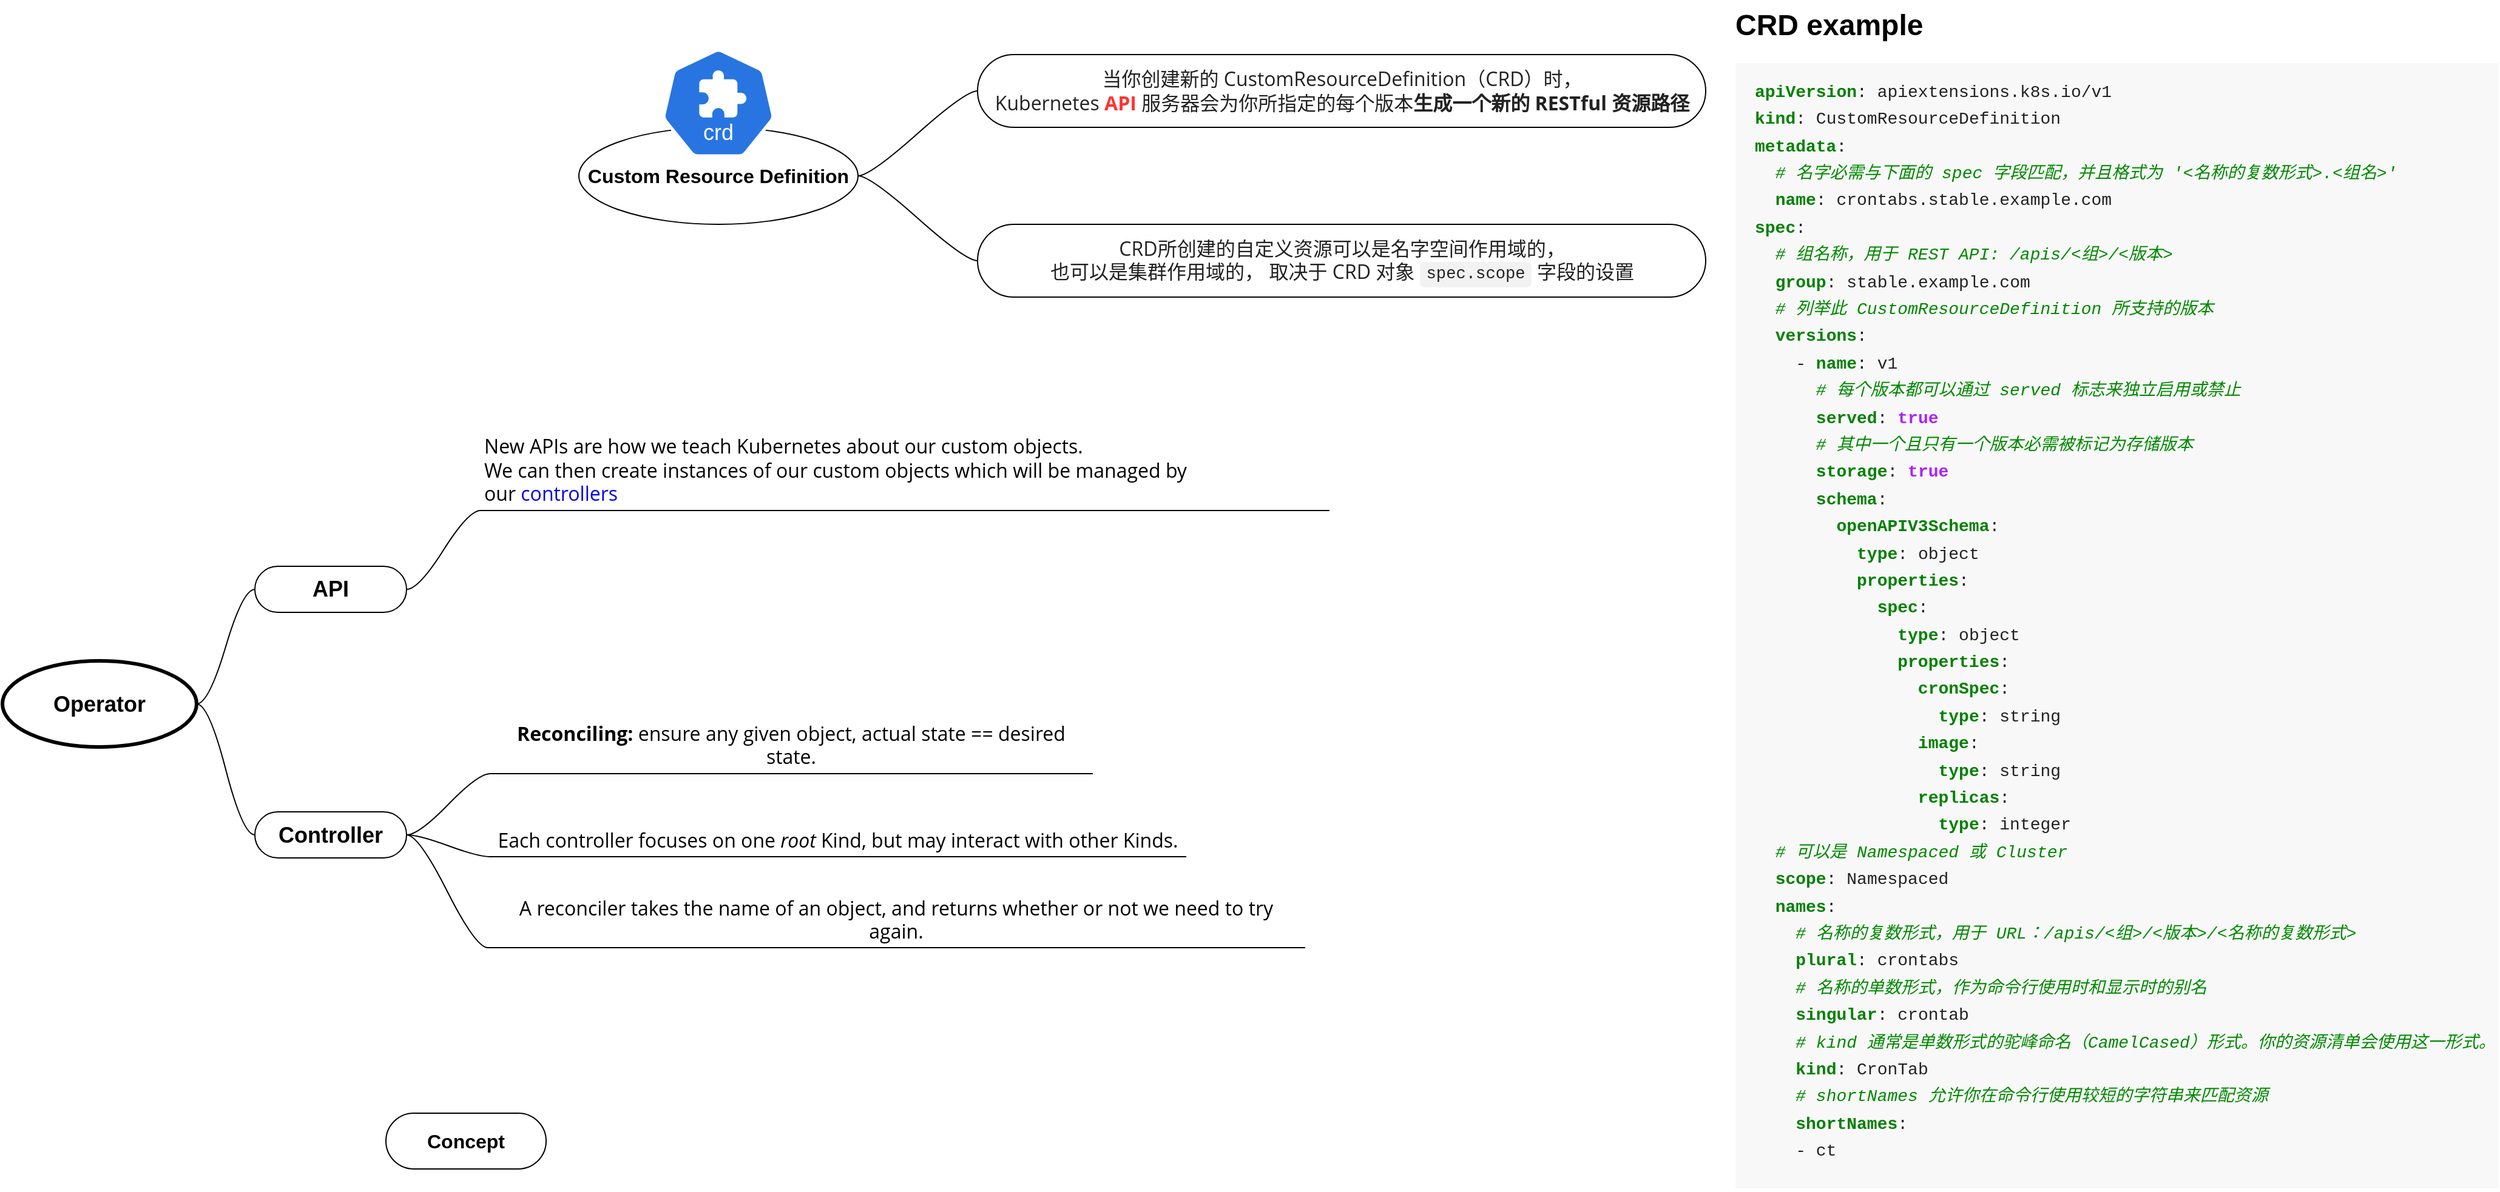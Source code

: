 <mxfile border="50" scale="3" compressed="false" locked="false" version="24.8.6">
  <diagram name="Blank" id="YmL12bMKpDGza6XwsDPr">
    <mxGraphModel dx="2323" dy="3088" grid="0" gridSize="10" guides="1" tooltips="1" connect="1" arrows="1" fold="1" page="0" pageScale="1" pageWidth="827" pageHeight="1169" background="none" math="1" shadow="0">
      <root>
        <mxCell id="X5NqExCQtvZxIxQ7pmgY-0" />
        <mxCell id="1" parent="X5NqExCQtvZxIxQ7pmgY-0" />
        <mxCell id="Q-_gXrq_E2TkwT5E2vg7-4" value="&lt;b&gt;&lt;font style=&quot;font-size: 16px;&quot;&gt;Custom Resource Definition&lt;/font&gt;&lt;/b&gt;" style="ellipse;whiteSpace=wrap;html=1;" vertex="1" parent="1">
          <mxGeometry x="-114" y="-1796" width="230" height="80" as="geometry" />
        </mxCell>
        <mxCell id="Q-_gXrq_E2TkwT5E2vg7-5" value="&lt;span style=&quot;color: rgb(34, 34, 34); font-family: &amp;quot;open sans&amp;quot;, -apple-system, BlinkMacSystemFont, &amp;quot;segoe ui&amp;quot;, Roboto, &amp;quot;helvetica neue&amp;quot;, Arial, sans-serif, &amp;quot;apple color emoji&amp;quot;, &amp;quot;segoe ui emoji&amp;quot;, &amp;quot;segoe ui symbol&amp;quot;; font-size: 16px; text-align: left;&quot;&gt;当你创建新的 CustomResourceDefinition（CRD）时，&lt;/span&gt;&lt;div&gt;&lt;span style=&quot;color: rgb(34, 34, 34); font-family: &amp;quot;open sans&amp;quot;, -apple-system, BlinkMacSystemFont, &amp;quot;segoe ui&amp;quot;, Roboto, &amp;quot;helvetica neue&amp;quot;, Arial, sans-serif, &amp;quot;apple color emoji&amp;quot;, &amp;quot;segoe ui emoji&amp;quot;, &amp;quot;segoe ui symbol&amp;quot;; font-size: 16px; text-align: left;&quot;&gt;Kubernetes &lt;/span&gt;&lt;span style=&quot;font-family: &amp;quot;open sans&amp;quot;, -apple-system, BlinkMacSystemFont, &amp;quot;segoe ui&amp;quot;, Roboto, &amp;quot;helvetica neue&amp;quot;, Arial, sans-serif, &amp;quot;apple color emoji&amp;quot;, &amp;quot;segoe ui emoji&amp;quot;, &amp;quot;segoe ui symbol&amp;quot;; font-size: 16px; text-align: left;&quot;&gt;&lt;font color=&quot;#ff3333&quot;&gt;&lt;b&gt;API&lt;/b&gt;&lt;/font&gt;&lt;/span&gt;&lt;span style=&quot;color: rgb(34, 34, 34); font-family: &amp;quot;open sans&amp;quot;, -apple-system, BlinkMacSystemFont, &amp;quot;segoe ui&amp;quot;, Roboto, &amp;quot;helvetica neue&amp;quot;, Arial, sans-serif, &amp;quot;apple color emoji&amp;quot;, &amp;quot;segoe ui emoji&amp;quot;, &amp;quot;segoe ui symbol&amp;quot;; font-size: 16px; text-align: left;&quot;&gt; 服务器会为你所指定的每个版本&lt;b&gt;生成一个新的 RESTful 资源路径&lt;/b&gt;&lt;/span&gt;&lt;/div&gt;" style="whiteSpace=wrap;html=1;rounded=1;arcSize=50;align=center;verticalAlign=middle;strokeWidth=1;autosize=1;spacing=4;treeFolding=1;treeMoving=1;newEdgeStyle={&quot;edgeStyle&quot;:&quot;entityRelationEdgeStyle&quot;,&quot;startArrow&quot;:&quot;none&quot;,&quot;endArrow&quot;:&quot;none&quot;,&quot;segment&quot;:10,&quot;curved&quot;:1,&quot;sourcePerimeterSpacing&quot;:0,&quot;targetPerimeterSpacing&quot;:0};" vertex="1" parent="1">
          <mxGeometry x="214.5" y="-1856" width="600" height="60" as="geometry" />
        </mxCell>
        <mxCell id="Q-_gXrq_E2TkwT5E2vg7-6" value="" style="edgeStyle=entityRelationEdgeStyle;startArrow=none;endArrow=none;segment=10;curved=1;sourcePerimeterSpacing=0;targetPerimeterSpacing=0;rounded=0;" edge="1" target="Q-_gXrq_E2TkwT5E2vg7-5" parent="1" source="Q-_gXrq_E2TkwT5E2vg7-4">
          <mxGeometry relative="1" as="geometry">
            <mxPoint x="364.5" y="-1760" as="sourcePoint" />
          </mxGeometry>
        </mxCell>
        <mxCell id="Q-_gXrq_E2TkwT5E2vg7-3" value="" style="aspect=fixed;sketch=0;html=1;dashed=0;whitespace=wrap;verticalLabelPosition=bottom;verticalAlign=top;fillColor=#2875E2;strokeColor=#ffffff;points=[[0.005,0.63,0],[0.1,0.2,0],[0.9,0.2,0],[0.5,0,0],[0.995,0.63,0],[0.72,0.99,0],[0.5,1,0],[0.28,0.99,0]];shape=mxgraph.kubernetes.icon2;kubernetesLabel=1;prIcon=crd" vertex="1" parent="1">
          <mxGeometry x="-45.87" y="-1861" width="93.75" height="90" as="geometry" />
        </mxCell>
        <mxCell id="Q-_gXrq_E2TkwT5E2vg7-7" value="&lt;h1 style=&quot;margin-top: 0px;&quot;&gt;CRD example&lt;/h1&gt;&lt;pre style=&quot;box-sizing: border-box; font-family: SFMono-Regular, Menlo, Monaco, Consolas, &amp;quot;liberation mono&amp;quot;, &amp;quot;courier new&amp;quot;, monospace; font-size: 14px; margin-top: 0px; margin-bottom: 0px; overflow: auto; color: rgb(34, 34, 34); overflow-wrap: normal; background-color: rgb(248, 248, 248); padding: 1rem; tab-size: 4;&quot; tabindex=&quot;0&quot;&gt;&lt;code style=&quot;box-sizing: border-box; font-family: SFMono-Regular, Menlo, Monaco, Consolas, &amp;quot;liberation mono&amp;quot;, &amp;quot;courier new&amp;quot;, monospace; color: inherit; overflow-wrap: break-word; word-break: normal; padding: 0px; margin: 0px; border: 0px; background-color: inherit !important;&quot; data-lang=&quot;yaml&quot; class=&quot;language-yaml&quot;&gt;&lt;span style=&quot;box-sizing: border-box; height: 1.6em; display: flex;&quot;&gt;&lt;span style=&quot;box-sizing: border-box;&quot;&gt;&lt;span style=&quot;box-sizing: border-box; color: green; font-weight: 700;&quot;&gt;apiVersion&lt;/span&gt;:&lt;span style=&quot;box-sizing: border-box; color: rgb(187, 187, 187);&quot;&gt; &lt;/span&gt;apiextensions.k8s.io/v1&lt;span style=&quot;box-sizing: border-box; color: rgb(187, 187, 187);&quot;&gt;&lt;br/&gt;&lt;/span&gt;&lt;/span&gt;&lt;/span&gt;&lt;span style=&quot;box-sizing: border-box; height: 1.6em; display: flex;&quot;&gt;&lt;span style=&quot;box-sizing: border-box;&quot;&gt;&lt;span style=&quot;box-sizing: border-box; color: rgb(187, 187, 187);&quot;&gt;&lt;/span&gt;&lt;span style=&quot;box-sizing: border-box; color: green; font-weight: 700;&quot;&gt;kind&lt;/span&gt;:&lt;span style=&quot;box-sizing: border-box; color: rgb(187, 187, 187);&quot;&gt; &lt;/span&gt;CustomResourceDefinition&lt;span style=&quot;box-sizing: border-box; color: rgb(187, 187, 187);&quot;&gt;&lt;br/&gt;&lt;/span&gt;&lt;/span&gt;&lt;/span&gt;&lt;span style=&quot;box-sizing: border-box; height: 1.6em; display: flex;&quot;&gt;&lt;span style=&quot;box-sizing: border-box;&quot;&gt;&lt;span style=&quot;box-sizing: border-box; color: rgb(187, 187, 187);&quot;&gt;&lt;/span&gt;&lt;span style=&quot;box-sizing: border-box; color: green; font-weight: 700;&quot;&gt;metadata&lt;/span&gt;:&lt;span style=&quot;box-sizing: border-box; color: rgb(187, 187, 187);&quot;&gt;&lt;br/&gt;&lt;/span&gt;&lt;/span&gt;&lt;/span&gt;&lt;span style=&quot;box-sizing: border-box; height: 1.6em; display: flex;&quot;&gt;&lt;span style=&quot;box-sizing: border-box;&quot;&gt;&lt;span style=&quot;box-sizing: border-box; color: rgb(187, 187, 187);&quot;&gt;  &lt;/span&gt;&lt;span style=&quot;box-sizing: border-box; color: rgb(0, 136, 0); font-style: italic;&quot;&gt;# 名字必需与下面的 spec 字段匹配，并且格式为 &#39;&amp;lt;名称的复数形式&amp;gt;.&amp;lt;组名&amp;gt;&#39;&lt;/span&gt;&lt;span style=&quot;box-sizing: border-box; color: rgb(187, 187, 187);&quot;&gt;&lt;br/&gt;&lt;/span&gt;&lt;/span&gt;&lt;/span&gt;&lt;span style=&quot;box-sizing: border-box; height: 1.6em; display: flex;&quot;&gt;&lt;span style=&quot;box-sizing: border-box;&quot;&gt;&lt;span style=&quot;box-sizing: border-box; color: rgb(187, 187, 187);&quot;&gt;  &lt;/span&gt;&lt;span style=&quot;box-sizing: border-box; color: green; font-weight: 700;&quot;&gt;name&lt;/span&gt;:&lt;span style=&quot;box-sizing: border-box; color: rgb(187, 187, 187);&quot;&gt; &lt;/span&gt;crontabs.stable.example.com&lt;span style=&quot;box-sizing: border-box; color: rgb(187, 187, 187);&quot;&gt;&lt;br/&gt;&lt;/span&gt;&lt;/span&gt;&lt;/span&gt;&lt;span style=&quot;box-sizing: border-box; height: 1.6em; display: flex;&quot;&gt;&lt;span style=&quot;box-sizing: border-box;&quot;&gt;&lt;span style=&quot;box-sizing: border-box; color: rgb(187, 187, 187);&quot;&gt;&lt;/span&gt;&lt;span style=&quot;box-sizing: border-box; color: green; font-weight: 700;&quot;&gt;spec&lt;/span&gt;:&lt;span style=&quot;box-sizing: border-box; color: rgb(187, 187, 187);&quot;&gt;&lt;br/&gt;&lt;/span&gt;&lt;/span&gt;&lt;/span&gt;&lt;span style=&quot;box-sizing: border-box; height: 1.6em; display: flex;&quot;&gt;&lt;span style=&quot;box-sizing: border-box;&quot;&gt;&lt;span style=&quot;box-sizing: border-box; color: rgb(187, 187, 187);&quot;&gt;  &lt;/span&gt;&lt;span style=&quot;box-sizing: border-box; color: rgb(0, 136, 0); font-style: italic;&quot;&gt;# 组名称，用于 REST API: /apis/&amp;lt;组&amp;gt;/&amp;lt;版本&amp;gt;&lt;/span&gt;&lt;span style=&quot;box-sizing: border-box; color: rgb(187, 187, 187);&quot;&gt;&lt;br/&gt;&lt;/span&gt;&lt;/span&gt;&lt;/span&gt;&lt;span style=&quot;box-sizing: border-box; height: 1.6em; display: flex;&quot;&gt;&lt;span style=&quot;box-sizing: border-box;&quot;&gt;&lt;span style=&quot;box-sizing: border-box; color: rgb(187, 187, 187);&quot;&gt;  &lt;/span&gt;&lt;span style=&quot;box-sizing: border-box; color: green; font-weight: 700;&quot;&gt;group&lt;/span&gt;:&lt;span style=&quot;box-sizing: border-box; color: rgb(187, 187, 187);&quot;&gt; &lt;/span&gt;stable.example.com&lt;span style=&quot;box-sizing: border-box; color: rgb(187, 187, 187);&quot;&gt;&lt;br/&gt;&lt;/span&gt;&lt;/span&gt;&lt;/span&gt;&lt;span style=&quot;box-sizing: border-box; height: 1.6em; display: flex;&quot;&gt;&lt;span style=&quot;box-sizing: border-box;&quot;&gt;&lt;span style=&quot;box-sizing: border-box; color: rgb(187, 187, 187);&quot;&gt;  &lt;/span&gt;&lt;span style=&quot;box-sizing: border-box; color: rgb(0, 136, 0); font-style: italic;&quot;&gt;# 列举此 CustomResourceDefinition 所支持的版本&lt;/span&gt;&lt;span style=&quot;box-sizing: border-box; color: rgb(187, 187, 187);&quot;&gt;&lt;br/&gt;&lt;/span&gt;&lt;/span&gt;&lt;/span&gt;&lt;span style=&quot;box-sizing: border-box; height: 1.6em; display: flex;&quot;&gt;&lt;span style=&quot;box-sizing: border-box;&quot;&gt;&lt;span style=&quot;box-sizing: border-box; color: rgb(187, 187, 187);&quot;&gt;  &lt;/span&gt;&lt;span style=&quot;box-sizing: border-box; color: green; font-weight: 700;&quot;&gt;versions&lt;/span&gt;:&lt;span style=&quot;box-sizing: border-box; color: rgb(187, 187, 187);&quot;&gt;&lt;br/&gt;&lt;/span&gt;&lt;/span&gt;&lt;/span&gt;&lt;span style=&quot;box-sizing: border-box; height: 1.6em; display: flex;&quot;&gt;&lt;span style=&quot;box-sizing: border-box;&quot;&gt;&lt;span style=&quot;box-sizing: border-box; color: rgb(187, 187, 187);&quot;&gt;    &lt;/span&gt;- &lt;span style=&quot;box-sizing: border-box; color: green; font-weight: 700;&quot;&gt;name&lt;/span&gt;:&lt;span style=&quot;box-sizing: border-box; color: rgb(187, 187, 187);&quot;&gt; &lt;/span&gt;v1&lt;span style=&quot;box-sizing: border-box; color: rgb(187, 187, 187);&quot;&gt;&lt;br/&gt;&lt;/span&gt;&lt;/span&gt;&lt;/span&gt;&lt;span style=&quot;box-sizing: border-box; height: 1.6em; display: flex;&quot;&gt;&lt;span style=&quot;box-sizing: border-box;&quot;&gt;&lt;span style=&quot;box-sizing: border-box; color: rgb(187, 187, 187);&quot;&gt;      &lt;/span&gt;&lt;span style=&quot;box-sizing: border-box; color: rgb(0, 136, 0); font-style: italic;&quot;&gt;# 每个版本都可以通过 served 标志来独立启用或禁止&lt;/span&gt;&lt;span style=&quot;box-sizing: border-box; color: rgb(187, 187, 187);&quot;&gt;&lt;br/&gt;&lt;/span&gt;&lt;/span&gt;&lt;/span&gt;&lt;span style=&quot;box-sizing: border-box; height: 1.6em; display: flex;&quot;&gt;&lt;span style=&quot;box-sizing: border-box;&quot;&gt;&lt;span style=&quot;box-sizing: border-box; color: rgb(187, 187, 187);&quot;&gt;      &lt;/span&gt;&lt;span style=&quot;box-sizing: border-box; color: green; font-weight: 700;&quot;&gt;served&lt;/span&gt;:&lt;span style=&quot;box-sizing: border-box; color: rgb(187, 187, 187);&quot;&gt; &lt;/span&gt;&lt;span style=&quot;box-sizing: border-box; color: rgb(170, 34, 255); font-weight: 700;&quot;&gt;true&lt;/span&gt;&lt;span style=&quot;box-sizing: border-box; color: rgb(187, 187, 187);&quot;&gt;&lt;br/&gt;&lt;/span&gt;&lt;/span&gt;&lt;/span&gt;&lt;span style=&quot;box-sizing: border-box; height: 1.6em; display: flex;&quot;&gt;&lt;span style=&quot;box-sizing: border-box;&quot;&gt;&lt;span style=&quot;box-sizing: border-box; color: rgb(187, 187, 187);&quot;&gt;      &lt;/span&gt;&lt;span style=&quot;box-sizing: border-box; color: rgb(0, 136, 0); font-style: italic;&quot;&gt;# 其中一个且只有一个版本必需被标记为存储版本&lt;/span&gt;&lt;span style=&quot;box-sizing: border-box; color: rgb(187, 187, 187);&quot;&gt;&lt;br/&gt;&lt;/span&gt;&lt;/span&gt;&lt;/span&gt;&lt;span style=&quot;box-sizing: border-box; height: 1.6em; display: flex;&quot;&gt;&lt;span style=&quot;box-sizing: border-box;&quot;&gt;&lt;span style=&quot;box-sizing: border-box; color: rgb(187, 187, 187);&quot;&gt;      &lt;/span&gt;&lt;span style=&quot;box-sizing: border-box; color: green; font-weight: 700;&quot;&gt;storage&lt;/span&gt;:&lt;span style=&quot;box-sizing: border-box; color: rgb(187, 187, 187);&quot;&gt; &lt;/span&gt;&lt;span style=&quot;box-sizing: border-box; color: rgb(170, 34, 255); font-weight: 700;&quot;&gt;true&lt;/span&gt;&lt;span style=&quot;box-sizing: border-box; color: rgb(187, 187, 187);&quot;&gt;&lt;br/&gt;&lt;/span&gt;&lt;/span&gt;&lt;/span&gt;&lt;span style=&quot;box-sizing: border-box; height: 1.6em; display: flex;&quot;&gt;&lt;span style=&quot;box-sizing: border-box;&quot;&gt;&lt;span style=&quot;box-sizing: border-box; color: rgb(187, 187, 187);&quot;&gt;      &lt;/span&gt;&lt;span style=&quot;box-sizing: border-box; color: green; font-weight: 700;&quot;&gt;schema&lt;/span&gt;:&lt;span style=&quot;box-sizing: border-box; color: rgb(187, 187, 187);&quot;&gt;&lt;br/&gt;&lt;/span&gt;&lt;/span&gt;&lt;/span&gt;&lt;span style=&quot;box-sizing: border-box; height: 1.6em; display: flex;&quot;&gt;&lt;span style=&quot;box-sizing: border-box;&quot;&gt;&lt;span style=&quot;box-sizing: border-box; color: rgb(187, 187, 187);&quot;&gt;        &lt;/span&gt;&lt;span style=&quot;box-sizing: border-box; color: green; font-weight: 700;&quot;&gt;openAPIV3Schema&lt;/span&gt;:&lt;span style=&quot;box-sizing: border-box; color: rgb(187, 187, 187);&quot;&gt;&lt;br/&gt;&lt;/span&gt;&lt;/span&gt;&lt;/span&gt;&lt;span style=&quot;box-sizing: border-box; height: 1.6em; display: flex;&quot;&gt;&lt;span style=&quot;box-sizing: border-box;&quot;&gt;&lt;span style=&quot;box-sizing: border-box; color: rgb(187, 187, 187);&quot;&gt;          &lt;/span&gt;&lt;span style=&quot;box-sizing: border-box; color: green; font-weight: 700;&quot;&gt;type&lt;/span&gt;:&lt;span style=&quot;box-sizing: border-box; color: rgb(187, 187, 187);&quot;&gt; &lt;/span&gt;object&lt;span style=&quot;box-sizing: border-box; color: rgb(187, 187, 187);&quot;&gt;&lt;br/&gt;&lt;/span&gt;&lt;/span&gt;&lt;/span&gt;&lt;span style=&quot;box-sizing: border-box; height: 1.6em; display: flex;&quot;&gt;&lt;span style=&quot;box-sizing: border-box;&quot;&gt;&lt;span style=&quot;box-sizing: border-box; color: rgb(187, 187, 187);&quot;&gt;          &lt;/span&gt;&lt;span style=&quot;box-sizing: border-box; color: green; font-weight: 700;&quot;&gt;properties&lt;/span&gt;:&lt;span style=&quot;box-sizing: border-box; color: rgb(187, 187, 187);&quot;&gt;&lt;br/&gt;&lt;/span&gt;&lt;/span&gt;&lt;/span&gt;&lt;span style=&quot;box-sizing: border-box; height: 1.6em; display: flex;&quot;&gt;&lt;span style=&quot;box-sizing: border-box;&quot;&gt;&lt;span style=&quot;box-sizing: border-box; color: rgb(187, 187, 187);&quot;&gt;            &lt;/span&gt;&lt;span style=&quot;box-sizing: border-box; color: green; font-weight: 700;&quot;&gt;spec&lt;/span&gt;:&lt;span style=&quot;box-sizing: border-box; color: rgb(187, 187, 187);&quot;&gt;&lt;br/&gt;&lt;/span&gt;&lt;/span&gt;&lt;/span&gt;&lt;span style=&quot;box-sizing: border-box; height: 1.6em; display: flex;&quot;&gt;&lt;span style=&quot;box-sizing: border-box;&quot;&gt;&lt;span style=&quot;box-sizing: border-box; color: rgb(187, 187, 187);&quot;&gt;              &lt;/span&gt;&lt;span style=&quot;box-sizing: border-box; color: green; font-weight: 700;&quot;&gt;type&lt;/span&gt;:&lt;span style=&quot;box-sizing: border-box; color: rgb(187, 187, 187);&quot;&gt; &lt;/span&gt;object&lt;span style=&quot;box-sizing: border-box; color: rgb(187, 187, 187);&quot;&gt;&lt;br/&gt;&lt;/span&gt;&lt;/span&gt;&lt;/span&gt;&lt;span style=&quot;box-sizing: border-box; height: 1.6em; display: flex;&quot;&gt;&lt;span style=&quot;box-sizing: border-box;&quot;&gt;&lt;span style=&quot;box-sizing: border-box; color: rgb(187, 187, 187);&quot;&gt;              &lt;/span&gt;&lt;span style=&quot;box-sizing: border-box; color: green; font-weight: 700;&quot;&gt;properties&lt;/span&gt;:&lt;span style=&quot;box-sizing: border-box; color: rgb(187, 187, 187);&quot;&gt;&lt;br/&gt;&lt;/span&gt;&lt;/span&gt;&lt;/span&gt;&lt;span style=&quot;box-sizing: border-box; height: 1.6em; display: flex;&quot;&gt;&lt;span style=&quot;box-sizing: border-box;&quot;&gt;&lt;span style=&quot;box-sizing: border-box; color: rgb(187, 187, 187);&quot;&gt;                &lt;/span&gt;&lt;span style=&quot;box-sizing: border-box; color: green; font-weight: 700;&quot;&gt;cronSpec&lt;/span&gt;:&lt;span style=&quot;box-sizing: border-box; color: rgb(187, 187, 187);&quot;&gt;&lt;br/&gt;&lt;/span&gt;&lt;/span&gt;&lt;/span&gt;&lt;span style=&quot;box-sizing: border-box; height: 1.6em; display: flex;&quot;&gt;&lt;span style=&quot;box-sizing: border-box;&quot;&gt;&lt;span style=&quot;box-sizing: border-box; color: rgb(187, 187, 187);&quot;&gt;                  &lt;/span&gt;&lt;span style=&quot;box-sizing: border-box; color: green; font-weight: 700;&quot;&gt;type&lt;/span&gt;:&lt;span style=&quot;box-sizing: border-box; color: rgb(187, 187, 187);&quot;&gt; &lt;/span&gt;string&lt;span style=&quot;box-sizing: border-box; color: rgb(187, 187, 187);&quot;&gt;&lt;br/&gt;&lt;/span&gt;&lt;/span&gt;&lt;/span&gt;&lt;span style=&quot;box-sizing: border-box; height: 1.6em; display: flex;&quot;&gt;&lt;span style=&quot;box-sizing: border-box;&quot;&gt;&lt;span style=&quot;box-sizing: border-box; color: rgb(187, 187, 187);&quot;&gt;                &lt;/span&gt;&lt;span style=&quot;box-sizing: border-box; color: green; font-weight: 700;&quot;&gt;image&lt;/span&gt;:&lt;span style=&quot;box-sizing: border-box; color: rgb(187, 187, 187);&quot;&gt;&lt;br/&gt;&lt;/span&gt;&lt;/span&gt;&lt;/span&gt;&lt;span style=&quot;box-sizing: border-box; height: 1.6em; display: flex;&quot;&gt;&lt;span style=&quot;box-sizing: border-box;&quot;&gt;&lt;span style=&quot;box-sizing: border-box; color: rgb(187, 187, 187);&quot;&gt;                  &lt;/span&gt;&lt;span style=&quot;box-sizing: border-box; color: green; font-weight: 700;&quot;&gt;type&lt;/span&gt;:&lt;span style=&quot;box-sizing: border-box; color: rgb(187, 187, 187);&quot;&gt; &lt;/span&gt;string&lt;span style=&quot;box-sizing: border-box; color: rgb(187, 187, 187);&quot;&gt;&lt;br/&gt;&lt;/span&gt;&lt;/span&gt;&lt;/span&gt;&lt;span style=&quot;box-sizing: border-box; height: 1.6em; display: flex;&quot;&gt;&lt;span style=&quot;box-sizing: border-box;&quot;&gt;&lt;span style=&quot;box-sizing: border-box; color: rgb(187, 187, 187);&quot;&gt;                &lt;/span&gt;&lt;span style=&quot;box-sizing: border-box; color: green; font-weight: 700;&quot;&gt;replicas&lt;/span&gt;:&lt;span style=&quot;box-sizing: border-box; color: rgb(187, 187, 187);&quot;&gt;&lt;br/&gt;&lt;/span&gt;&lt;/span&gt;&lt;/span&gt;&lt;span style=&quot;box-sizing: border-box; height: 1.6em; display: flex;&quot;&gt;&lt;span style=&quot;box-sizing: border-box;&quot;&gt;&lt;span style=&quot;box-sizing: border-box; color: rgb(187, 187, 187);&quot;&gt;                  &lt;/span&gt;&lt;span style=&quot;box-sizing: border-box; color: green; font-weight: 700;&quot;&gt;type&lt;/span&gt;:&lt;span style=&quot;box-sizing: border-box; color: rgb(187, 187, 187);&quot;&gt; &lt;/span&gt;integer&lt;span style=&quot;box-sizing: border-box; color: rgb(187, 187, 187);&quot;&gt;&lt;br/&gt;&lt;/span&gt;&lt;/span&gt;&lt;/span&gt;&lt;span style=&quot;box-sizing: border-box; height: 1.6em; display: flex;&quot;&gt;&lt;span style=&quot;box-sizing: border-box;&quot;&gt;&lt;span style=&quot;box-sizing: border-box; color: rgb(187, 187, 187);&quot;&gt;  &lt;/span&gt;&lt;span style=&quot;box-sizing: border-box; color: rgb(0, 136, 0); font-style: italic;&quot;&gt;# 可以是 Namespaced 或 Cluster&lt;/span&gt;&lt;span style=&quot;box-sizing: border-box; color: rgb(187, 187, 187);&quot;&gt;&lt;br/&gt;&lt;/span&gt;&lt;/span&gt;&lt;/span&gt;&lt;span style=&quot;box-sizing: border-box; height: 1.6em; display: flex;&quot;&gt;&lt;span style=&quot;box-sizing: border-box;&quot;&gt;&lt;span style=&quot;box-sizing: border-box; color: rgb(187, 187, 187);&quot;&gt;  &lt;/span&gt;&lt;span style=&quot;box-sizing: border-box; color: green; font-weight: 700;&quot;&gt;scope&lt;/span&gt;:&lt;span style=&quot;box-sizing: border-box; color: rgb(187, 187, 187);&quot;&gt; &lt;/span&gt;Namespaced&lt;span style=&quot;box-sizing: border-box; color: rgb(187, 187, 187);&quot;&gt;&lt;br/&gt;&lt;/span&gt;&lt;/span&gt;&lt;/span&gt;&lt;span style=&quot;box-sizing: border-box; height: 1.6em; display: flex;&quot;&gt;&lt;span style=&quot;box-sizing: border-box;&quot;&gt;&lt;span style=&quot;box-sizing: border-box; color: rgb(187, 187, 187);&quot;&gt;  &lt;/span&gt;&lt;span style=&quot;box-sizing: border-box; color: green; font-weight: 700;&quot;&gt;names&lt;/span&gt;:&lt;span style=&quot;box-sizing: border-box; color: rgb(187, 187, 187);&quot;&gt;&lt;br/&gt;&lt;/span&gt;&lt;/span&gt;&lt;/span&gt;&lt;span style=&quot;box-sizing: border-box; height: 1.6em; display: flex;&quot;&gt;&lt;span style=&quot;box-sizing: border-box;&quot;&gt;&lt;span style=&quot;box-sizing: border-box; color: rgb(187, 187, 187);&quot;&gt;    &lt;/span&gt;&lt;span style=&quot;box-sizing: border-box; color: rgb(0, 136, 0); font-style: italic;&quot;&gt;# 名称的复数形式，用于 URL：/apis/&amp;lt;组&amp;gt;/&amp;lt;版本&amp;gt;/&amp;lt;名称的复数形式&amp;gt;&lt;/span&gt;&lt;span style=&quot;box-sizing: border-box; color: rgb(187, 187, 187);&quot;&gt;&lt;br/&gt;&lt;/span&gt;&lt;/span&gt;&lt;/span&gt;&lt;span style=&quot;box-sizing: border-box; height: 1.6em; display: flex;&quot;&gt;&lt;span style=&quot;box-sizing: border-box;&quot;&gt;&lt;span style=&quot;box-sizing: border-box; color: rgb(187, 187, 187);&quot;&gt;    &lt;/span&gt;&lt;span style=&quot;box-sizing: border-box; color: green; font-weight: 700;&quot;&gt;plural&lt;/span&gt;:&lt;span style=&quot;box-sizing: border-box; color: rgb(187, 187, 187);&quot;&gt; &lt;/span&gt;crontabs&lt;span style=&quot;box-sizing: border-box; color: rgb(187, 187, 187);&quot;&gt;&lt;br/&gt;&lt;/span&gt;&lt;/span&gt;&lt;/span&gt;&lt;span style=&quot;box-sizing: border-box; height: 1.6em; display: flex;&quot;&gt;&lt;span style=&quot;box-sizing: border-box;&quot;&gt;&lt;span style=&quot;box-sizing: border-box; color: rgb(187, 187, 187);&quot;&gt;    &lt;/span&gt;&lt;span style=&quot;box-sizing: border-box; color: rgb(0, 136, 0); font-style: italic;&quot;&gt;# 名称的单数形式，作为命令行使用时和显示时的别名&lt;/span&gt;&lt;span style=&quot;box-sizing: border-box; color: rgb(187, 187, 187);&quot;&gt;&lt;br/&gt;&lt;/span&gt;&lt;/span&gt;&lt;/span&gt;&lt;span style=&quot;box-sizing: border-box; height: 1.6em; display: flex;&quot;&gt;&lt;span style=&quot;box-sizing: border-box;&quot;&gt;&lt;span style=&quot;box-sizing: border-box; color: rgb(187, 187, 187);&quot;&gt;    &lt;/span&gt;&lt;span style=&quot;box-sizing: border-box; color: green; font-weight: 700;&quot;&gt;singular&lt;/span&gt;:&lt;span style=&quot;box-sizing: border-box; color: rgb(187, 187, 187);&quot;&gt; &lt;/span&gt;crontab&lt;span style=&quot;box-sizing: border-box; color: rgb(187, 187, 187);&quot;&gt;&lt;br/&gt;&lt;/span&gt;&lt;/span&gt;&lt;/span&gt;&lt;span style=&quot;box-sizing: border-box; height: 1.6em; display: flex;&quot;&gt;&lt;span style=&quot;box-sizing: border-box;&quot;&gt;&lt;span style=&quot;box-sizing: border-box; color: rgb(187, 187, 187);&quot;&gt;    &lt;/span&gt;&lt;span style=&quot;box-sizing: border-box; color: rgb(0, 136, 0); font-style: italic;&quot;&gt;# kind 通常是单数形式的驼峰命名（CamelCased）形式。你的资源清单会使用这一形式。&lt;/span&gt;&lt;span style=&quot;box-sizing: border-box; color: rgb(187, 187, 187);&quot;&gt;&lt;br/&gt;&lt;/span&gt;&lt;/span&gt;&lt;/span&gt;&lt;span style=&quot;box-sizing: border-box; height: 1.6em; display: flex;&quot;&gt;&lt;span style=&quot;box-sizing: border-box;&quot;&gt;&lt;span style=&quot;box-sizing: border-box; color: rgb(187, 187, 187);&quot;&gt;    &lt;/span&gt;&lt;span style=&quot;box-sizing: border-box; color: green; font-weight: 700;&quot;&gt;kind&lt;/span&gt;:&lt;span style=&quot;box-sizing: border-box; color: rgb(187, 187, 187);&quot;&gt; &lt;/span&gt;CronTab&lt;span style=&quot;box-sizing: border-box; color: rgb(187, 187, 187);&quot;&gt;&lt;br/&gt;&lt;/span&gt;&lt;/span&gt;&lt;/span&gt;&lt;span style=&quot;box-sizing: border-box; height: 1.6em; display: flex;&quot;&gt;&lt;span style=&quot;box-sizing: border-box;&quot;&gt;&lt;span style=&quot;box-sizing: border-box; color: rgb(187, 187, 187);&quot;&gt;    &lt;/span&gt;&lt;span style=&quot;box-sizing: border-box; color: rgb(0, 136, 0); font-style: italic;&quot;&gt;# shortNames 允许你在命令行使用较短的字符串来匹配资源&lt;/span&gt;&lt;span style=&quot;box-sizing: border-box; color: rgb(187, 187, 187);&quot;&gt;&lt;br/&gt;&lt;/span&gt;&lt;/span&gt;&lt;/span&gt;&lt;span style=&quot;box-sizing: border-box; height: 1.6em; display: flex;&quot;&gt;&lt;span style=&quot;box-sizing: border-box;&quot;&gt;&lt;span style=&quot;box-sizing: border-box; color: rgb(187, 187, 187);&quot;&gt;    &lt;/span&gt;&lt;span style=&quot;box-sizing: border-box; color: green; font-weight: 700;&quot;&gt;shortNames&lt;/span&gt;:&lt;span style=&quot;box-sizing: border-box; color: rgb(187, 187, 187);&quot;&gt;&lt;br/&gt;&lt;/span&gt;&lt;/span&gt;&lt;/span&gt;&lt;span style=&quot;box-sizing: border-box; height: 1.6em; display: flex;&quot;&gt;&lt;span style=&quot;box-sizing: border-box;&quot;&gt;&lt;span style=&quot;box-sizing: border-box; color: rgb(187, 187, 187);&quot;&gt;    &lt;/span&gt;- ct&lt;/span&gt;&lt;/span&gt;&lt;/code&gt;&lt;/pre&gt;" style="text;html=1;whiteSpace=wrap;overflow=hidden;rounded=0;" vertex="1" parent="1">
          <mxGeometry x="837" y="-1901" width="631" height="979" as="geometry" />
        </mxCell>
        <mxCell id="Q-_gXrq_E2TkwT5E2vg7-8" value="&lt;span style=&quot;color: rgb(34, 34, 34); font-family: &amp;quot;open sans&amp;quot;, -apple-system, BlinkMacSystemFont, &amp;quot;segoe ui&amp;quot;, Roboto, &amp;quot;helvetica neue&amp;quot;, Arial, sans-serif, &amp;quot;apple color emoji&amp;quot;, &amp;quot;segoe ui emoji&amp;quot;, &amp;quot;segoe ui symbol&amp;quot;; font-size: 16px; text-align: left;&quot;&gt;CRD所创建的自定义资源可以是名字空间作用域的，&lt;/span&gt;&lt;div&gt;&lt;span style=&quot;color: rgb(34, 34, 34); font-family: &amp;quot;open sans&amp;quot;, -apple-system, BlinkMacSystemFont, &amp;quot;segoe ui&amp;quot;, Roboto, &amp;quot;helvetica neue&amp;quot;, Arial, sans-serif, &amp;quot;apple color emoji&amp;quot;, &amp;quot;segoe ui emoji&amp;quot;, &amp;quot;segoe ui symbol&amp;quot;; font-size: 16px; text-align: left;&quot;&gt;也可以是集群作用域的， 取决于 CRD 对象&amp;nbsp;&lt;/span&gt;&lt;code style=&quot;box-sizing: border-box; font-family: SFMono-Regular, Menlo, Monaco, Consolas, &amp;quot;liberation mono&amp;quot;, &amp;quot;courier new&amp;quot;, monospace; font-size: 13.6px; color: rgb(34, 34, 34); overflow-wrap: break-word; padding: 0.2em 0.4em; margin: 0px; word-break: normal; background-color: rgba(0, 0, 0, 0.05); border-radius: 0.25rem; text-align: left;&quot;&gt;spec.scope&lt;/code&gt;&lt;span style=&quot;color: rgb(34, 34, 34); font-family: &amp;quot;open sans&amp;quot;, -apple-system, BlinkMacSystemFont, &amp;quot;segoe ui&amp;quot;, Roboto, &amp;quot;helvetica neue&amp;quot;, Arial, sans-serif, &amp;quot;apple color emoji&amp;quot;, &amp;quot;segoe ui emoji&amp;quot;, &amp;quot;segoe ui symbol&amp;quot;; font-size: 16px; text-align: left;&quot;&gt;&amp;nbsp;字段的设置&lt;/span&gt;&lt;/div&gt;" style="whiteSpace=wrap;html=1;rounded=1;arcSize=50;align=center;verticalAlign=middle;strokeWidth=1;autosize=1;spacing=4;treeFolding=1;treeMoving=1;newEdgeStyle={&quot;edgeStyle&quot;:&quot;entityRelationEdgeStyle&quot;,&quot;startArrow&quot;:&quot;none&quot;,&quot;endArrow&quot;:&quot;none&quot;,&quot;segment&quot;:10,&quot;curved&quot;:1,&quot;sourcePerimeterSpacing&quot;:0,&quot;targetPerimeterSpacing&quot;:0};" vertex="1" parent="1">
          <mxGeometry x="214.5" y="-1716" width="600" height="60" as="geometry" />
        </mxCell>
        <mxCell id="Q-_gXrq_E2TkwT5E2vg7-9" value="" style="edgeStyle=entityRelationEdgeStyle;startArrow=none;endArrow=none;segment=10;curved=1;sourcePerimeterSpacing=0;targetPerimeterSpacing=0;rounded=0;" edge="1" target="Q-_gXrq_E2TkwT5E2vg7-8" parent="1" source="Q-_gXrq_E2TkwT5E2vg7-4">
          <mxGeometry relative="1" as="geometry">
            <mxPoint x="229.5" y="-1656" as="sourcePoint" />
          </mxGeometry>
        </mxCell>
        <mxCell id="Q-_gXrq_E2TkwT5E2vg7-90" value="" style="edgeStyle=entityRelationEdgeStyle;rounded=0;orthogonalLoop=1;jettySize=auto;html=1;startArrow=none;endArrow=none;segment=10;curved=1;sourcePerimeterSpacing=0;targetPerimeterSpacing=0;" edge="1" parent="1" source="Q-_gXrq_E2TkwT5E2vg7-71" target="Q-_gXrq_E2TkwT5E2vg7-89" visible="0">
          <mxGeometry relative="1" as="geometry" />
        </mxCell>
        <mxCell id="Q-_gXrq_E2TkwT5E2vg7-92" value="" style="edgeStyle=entityRelationEdgeStyle;rounded=0;orthogonalLoop=1;jettySize=auto;html=1;startArrow=none;endArrow=none;segment=10;curved=1;sourcePerimeterSpacing=0;targetPerimeterSpacing=0;" edge="1" parent="1" source="Q-_gXrq_E2TkwT5E2vg7-71" target="Q-_gXrq_E2TkwT5E2vg7-91" visible="0">
          <mxGeometry relative="1" as="geometry" />
        </mxCell>
        <mxCell id="Q-_gXrq_E2TkwT5E2vg7-94" value="" style="edgeStyle=entityRelationEdgeStyle;rounded=0;orthogonalLoop=1;jettySize=auto;html=1;startArrow=none;endArrow=none;segment=10;curved=1;sourcePerimeterSpacing=0;targetPerimeterSpacing=0;" edge="1" parent="1" source="Q-_gXrq_E2TkwT5E2vg7-71" target="Q-_gXrq_E2TkwT5E2vg7-93" visible="0">
          <mxGeometry relative="1" as="geometry" />
        </mxCell>
        <mxCell id="Q-_gXrq_E2TkwT5E2vg7-96" value="" style="edgeStyle=entityRelationEdgeStyle;rounded=0;orthogonalLoop=1;jettySize=auto;html=1;startArrow=none;endArrow=none;segment=10;curved=1;sourcePerimeterSpacing=0;targetPerimeterSpacing=0;" edge="1" parent="1" source="Q-_gXrq_E2TkwT5E2vg7-71" target="Q-_gXrq_E2TkwT5E2vg7-95" visible="0">
          <mxGeometry relative="1" as="geometry" />
        </mxCell>
        <mxCell id="Q-_gXrq_E2TkwT5E2vg7-98" value="" style="edgeStyle=entityRelationEdgeStyle;rounded=0;orthogonalLoop=1;jettySize=auto;html=1;startArrow=none;endArrow=none;segment=10;curved=1;sourcePerimeterSpacing=0;targetPerimeterSpacing=0;" edge="1" parent="1" source="Q-_gXrq_E2TkwT5E2vg7-71" target="Q-_gXrq_E2TkwT5E2vg7-97" visible="0">
          <mxGeometry relative="1" as="geometry" />
        </mxCell>
        <mxCell id="Q-_gXrq_E2TkwT5E2vg7-71" value="&lt;b&gt;&lt;font style=&quot;font-size: 16px;&quot;&gt;Concept&lt;/font&gt;&lt;/b&gt;" style="whiteSpace=wrap;html=1;rounded=1;arcSize=50;align=center;verticalAlign=middle;strokeWidth=1;autosize=1;spacing=4;treeFolding=1;treeMoving=1;newEdgeStyle={&quot;edgeStyle&quot;:&quot;entityRelationEdgeStyle&quot;,&quot;startArrow&quot;:&quot;none&quot;,&quot;endArrow&quot;:&quot;none&quot;,&quot;segment&quot;:10,&quot;curved&quot;:1,&quot;sourcePerimeterSpacing&quot;:0,&quot;targetPerimeterSpacing&quot;:0};" vertex="1" collapsed="1" parent="1">
          <mxGeometry x="-273" y="-983" width="132" height="46" as="geometry" />
        </mxCell>
        <mxCell id="Q-_gXrq_E2TkwT5E2vg7-101" value="" style="edgeStyle=entityRelationEdgeStyle;rounded=0;orthogonalLoop=1;jettySize=auto;html=1;startArrow=none;endArrow=none;segment=10;curved=1;sourcePerimeterSpacing=0;targetPerimeterSpacing=0;" edge="1" parent="1" source="Q-_gXrq_E2TkwT5E2vg7-89" target="Q-_gXrq_E2TkwT5E2vg7-100" visible="0">
          <mxGeometry relative="1" as="geometry" />
        </mxCell>
        <mxCell id="Q-_gXrq_E2TkwT5E2vg7-89" value="&lt;b&gt;&lt;font style=&quot;font-size: 16px;&quot;&gt;API Group&lt;/font&gt;&lt;/b&gt;" style="whiteSpace=wrap;html=1;rounded=1;arcSize=50;align=center;verticalAlign=middle;strokeWidth=1;autosize=1;spacing=4;treeFolding=1;treeMoving=1;newEdgeStyle={&quot;edgeStyle&quot;:&quot;entityRelationEdgeStyle&quot;,&quot;startArrow&quot;:&quot;none&quot;,&quot;endArrow&quot;:&quot;none&quot;,&quot;segment&quot;:10,&quot;curved&quot;:1,&quot;sourcePerimeterSpacing&quot;:0,&quot;targetPerimeterSpacing&quot;:0};" vertex="1" visible="0" parent="1">
          <mxGeometry x="-35.5" y="-1212.5" width="118" height="35" as="geometry" />
        </mxCell>
        <mxCell id="Q-_gXrq_E2TkwT5E2vg7-103" value="" style="edgeStyle=entityRelationEdgeStyle;rounded=0;orthogonalLoop=1;jettySize=auto;html=1;startArrow=none;endArrow=none;segment=10;curved=1;sourcePerimeterSpacing=0;targetPerimeterSpacing=0;" edge="1" parent="1" source="Q-_gXrq_E2TkwT5E2vg7-91" target="Q-_gXrq_E2TkwT5E2vg7-102" visible="0">
          <mxGeometry relative="1" as="geometry" />
        </mxCell>
        <mxCell id="Q-_gXrq_E2TkwT5E2vg7-91" value="&lt;b&gt;&lt;font style=&quot;font-size: 16px;&quot;&gt;Version&lt;/font&gt;&lt;/b&gt;" style="whiteSpace=wrap;html=1;rounded=1;arcSize=50;align=center;verticalAlign=middle;strokeWidth=1;autosize=1;spacing=4;treeFolding=1;treeMoving=1;newEdgeStyle={&quot;edgeStyle&quot;:&quot;entityRelationEdgeStyle&quot;,&quot;startArrow&quot;:&quot;none&quot;,&quot;endArrow&quot;:&quot;none&quot;,&quot;segment&quot;:10,&quot;curved&quot;:1,&quot;sourcePerimeterSpacing&quot;:0,&quot;targetPerimeterSpacing&quot;:0};" vertex="1" visible="0" parent="1">
          <mxGeometry x="-35.5" y="-1104.5" width="118" height="35" as="geometry" />
        </mxCell>
        <mxCell id="Q-_gXrq_E2TkwT5E2vg7-105" value="" style="edgeStyle=entityRelationEdgeStyle;rounded=0;orthogonalLoop=1;jettySize=auto;html=1;startArrow=none;endArrow=none;segment=10;curved=1;sourcePerimeterSpacing=0;targetPerimeterSpacing=0;" edge="1" parent="1" source="Q-_gXrq_E2TkwT5E2vg7-93" target="Q-_gXrq_E2TkwT5E2vg7-104" visible="0">
          <mxGeometry relative="1" as="geometry" />
        </mxCell>
        <mxCell id="Q-_gXrq_E2TkwT5E2vg7-107" value="" style="edgeStyle=entityRelationEdgeStyle;rounded=0;orthogonalLoop=1;jettySize=auto;html=1;startArrow=none;endArrow=none;segment=10;curved=1;sourcePerimeterSpacing=0;targetPerimeterSpacing=0;" edge="1" parent="1" source="Q-_gXrq_E2TkwT5E2vg7-93" target="Q-_gXrq_E2TkwT5E2vg7-106" visible="0">
          <mxGeometry relative="1" as="geometry" />
        </mxCell>
        <mxCell id="Q-_gXrq_E2TkwT5E2vg7-93" value="&lt;b&gt;&lt;font style=&quot;font-size: 16px;&quot;&gt;Kind&lt;/font&gt;&lt;/b&gt;" style="whiteSpace=wrap;html=1;rounded=1;arcSize=50;align=center;verticalAlign=middle;strokeWidth=1;autosize=1;spacing=4;treeFolding=1;treeMoving=1;newEdgeStyle={&quot;edgeStyle&quot;:&quot;entityRelationEdgeStyle&quot;,&quot;startArrow&quot;:&quot;none&quot;,&quot;endArrow&quot;:&quot;none&quot;,&quot;segment&quot;:10,&quot;curved&quot;:1,&quot;sourcePerimeterSpacing&quot;:0,&quot;targetPerimeterSpacing&quot;:0};" vertex="1" visible="0" parent="1">
          <mxGeometry x="-35.5" y="-977.5" width="118" height="35" as="geometry" />
        </mxCell>
        <mxCell id="Q-_gXrq_E2TkwT5E2vg7-112" value="" style="edgeStyle=entityRelationEdgeStyle;rounded=0;orthogonalLoop=1;jettySize=auto;html=1;startArrow=none;endArrow=none;segment=10;curved=1;sourcePerimeterSpacing=0;targetPerimeterSpacing=0;" edge="1" parent="1" source="Q-_gXrq_E2TkwT5E2vg7-95" target="Q-_gXrq_E2TkwT5E2vg7-111" visible="0">
          <mxGeometry relative="1" as="geometry" />
        </mxCell>
        <mxCell id="Q-_gXrq_E2TkwT5E2vg7-114" value="" style="edgeStyle=entityRelationEdgeStyle;rounded=0;orthogonalLoop=1;jettySize=auto;html=1;startArrow=none;endArrow=none;segment=10;curved=1;sourcePerimeterSpacing=0;targetPerimeterSpacing=0;" edge="1" parent="1" source="Q-_gXrq_E2TkwT5E2vg7-95" target="Q-_gXrq_E2TkwT5E2vg7-113" visible="0">
          <mxGeometry relative="1" as="geometry" />
        </mxCell>
        <mxCell id="Q-_gXrq_E2TkwT5E2vg7-116" value="" style="edgeStyle=entityRelationEdgeStyle;rounded=0;orthogonalLoop=1;jettySize=auto;html=1;startArrow=none;endArrow=none;segment=10;curved=1;sourcePerimeterSpacing=0;targetPerimeterSpacing=0;" edge="1" parent="1" source="Q-_gXrq_E2TkwT5E2vg7-95" target="Q-_gXrq_E2TkwT5E2vg7-115" visible="0">
          <mxGeometry relative="1" as="geometry" />
        </mxCell>
        <mxCell id="Q-_gXrq_E2TkwT5E2vg7-95" value="&lt;b&gt;&lt;font style=&quot;font-size: 16px;&quot;&gt;Resource&lt;/font&gt;&lt;/b&gt;" style="whiteSpace=wrap;html=1;rounded=1;arcSize=50;align=center;verticalAlign=middle;strokeWidth=1;autosize=1;spacing=4;treeFolding=1;treeMoving=1;newEdgeStyle={&quot;edgeStyle&quot;:&quot;entityRelationEdgeStyle&quot;,&quot;startArrow&quot;:&quot;none&quot;,&quot;endArrow&quot;:&quot;none&quot;,&quot;segment&quot;:10,&quot;curved&quot;:1,&quot;sourcePerimeterSpacing&quot;:0,&quot;targetPerimeterSpacing&quot;:0};" vertex="1" visible="0" parent="1">
          <mxGeometry x="-35.5" y="-754" width="118" height="35" as="geometry" />
        </mxCell>
        <mxCell id="Q-_gXrq_E2TkwT5E2vg7-110" value="" style="edgeStyle=entityRelationEdgeStyle;rounded=0;orthogonalLoop=1;jettySize=auto;html=1;startArrow=none;endArrow=none;segment=10;curved=1;sourcePerimeterSpacing=0;targetPerimeterSpacing=0;" edge="1" parent="1" source="Q-_gXrq_E2TkwT5E2vg7-97" target="Q-_gXrq_E2TkwT5E2vg7-109" visible="0">
          <mxGeometry relative="1" as="geometry" />
        </mxCell>
        <mxCell id="Q-_gXrq_E2TkwT5E2vg7-97" value="&lt;b&gt;&lt;font style=&quot;font-size: 16px;&quot;&gt;Scheme&lt;/font&gt;&lt;/b&gt;" style="whiteSpace=wrap;html=1;rounded=1;arcSize=50;align=center;verticalAlign=middle;strokeWidth=1;autosize=1;spacing=4;treeFolding=1;treeMoving=1;newEdgeStyle={&quot;edgeStyle&quot;:&quot;entityRelationEdgeStyle&quot;,&quot;startArrow&quot;:&quot;none&quot;,&quot;endArrow&quot;:&quot;none&quot;,&quot;segment&quot;:10,&quot;curved&quot;:1,&quot;sourcePerimeterSpacing&quot;:0,&quot;targetPerimeterSpacing&quot;:0};" vertex="1" visible="0" parent="1">
          <mxGeometry x="-35.5" y="-510" width="118" height="35" as="geometry" />
        </mxCell>
        <mxCell id="Q-_gXrq_E2TkwT5E2vg7-100" value="&lt;span style=&quot;font-family: &amp;quot;Open Sans&amp;quot;, sans-serif; font-size: 16px; text-align: start;&quot;&gt;A collection of related functionalities.&amp;nbsp;&lt;/span&gt;&lt;div&gt;&lt;span style=&quot;font-family: &amp;quot;Open Sans&amp;quot;, sans-serif; font-size: 16px; text-align: start;&quot;&gt;Each group has one or more&amp;nbsp;&lt;/span&gt;&lt;em style=&quot;font-family: &amp;quot;Open Sans&amp;quot;, sans-serif; font-size: 16px; text-align: start;&quot;&gt;versions.&lt;/em&gt;&lt;/div&gt;" style="whiteSpace=wrap;html=1;rounded=1;arcSize=50;align=center;verticalAlign=bottom;strokeWidth=1;autosize=1;spacing=4;treeFolding=1;treeMoving=1;newEdgeStyle={&quot;edgeStyle&quot;:&quot;entityRelationEdgeStyle&quot;,&quot;startArrow&quot;:&quot;none&quot;,&quot;endArrow&quot;:&quot;none&quot;,&quot;segment&quot;:10,&quot;curved&quot;:1,&quot;sourcePerimeterSpacing&quot;:0,&quot;targetPerimeterSpacing&quot;:0};shape=partialRectangle;top=0;left=0;bottom=1;right=0;points=[[0,1],[1,1]];fillColor=none;routingCenterY=0.5;snapToPoint=1;recursiveResize=0;" vertex="1" visible="0" parent="1">
          <mxGeometry x="151" y="-1300" width="289" height="54" as="geometry" />
        </mxCell>
        <mxCell id="Q-_gXrq_E2TkwT5E2vg7-102" value="&lt;span style=&quot;font-family: &amp;quot;Open Sans&amp;quot;, sans-serif; font-size: 16px; text-align: start;&quot;&gt;allow us to change how an API works over time.&lt;/span&gt;" style="whiteSpace=wrap;html=1;rounded=1;arcSize=50;align=center;verticalAlign=bottom;strokeWidth=1;autosize=1;spacing=4;treeFolding=1;treeMoving=1;newEdgeStyle={&quot;edgeStyle&quot;:&quot;entityRelationEdgeStyle&quot;,&quot;startArrow&quot;:&quot;none&quot;,&quot;endArrow&quot;:&quot;none&quot;,&quot;segment&quot;:10,&quot;curved&quot;:1,&quot;sourcePerimeterSpacing&quot;:0,&quot;targetPerimeterSpacing&quot;:0};shape=partialRectangle;top=0;left=0;bottom=1;right=0;points=[[0,1],[1,1]];fillColor=none;routingCenterY=0.5;snapToPoint=1;recursiveResize=0;" vertex="1" visible="0" parent="1">
          <mxGeometry x="151" y="-1166" width="393" height="35" as="geometry" />
        </mxCell>
        <mxCell id="Q-_gXrq_E2TkwT5E2vg7-104" value="&lt;b style=&quot;text-align: left;&quot;&gt;&lt;span style=&quot;font-family: &amp;quot;Open Sans&amp;quot;, sans-serif; font-size: 16px;&quot;&gt;Each API group-version contains one or more API types, which we call&amp;nbsp;&lt;/span&gt;&lt;em style=&quot;font-family: &amp;quot;Open Sans&amp;quot;, sans-serif; font-size: 16px;&quot;&gt;Kinds&lt;/em&gt;&lt;span style=&quot;font-family: &amp;quot;Open Sans&amp;quot;, sans-serif; font-size: 16px;&quot;&gt;.&lt;/span&gt;&lt;/b&gt;" style="whiteSpace=wrap;html=1;rounded=1;arcSize=50;align=center;verticalAlign=bottom;strokeWidth=1;autosize=1;spacing=4;treeFolding=1;treeMoving=1;newEdgeStyle={&quot;edgeStyle&quot;:&quot;entityRelationEdgeStyle&quot;,&quot;startArrow&quot;:&quot;none&quot;,&quot;endArrow&quot;:&quot;none&quot;,&quot;segment&quot;:10,&quot;curved&quot;:1,&quot;sourcePerimeterSpacing&quot;:0,&quot;targetPerimeterSpacing&quot;:0};shape=partialRectangle;top=0;left=0;bottom=1;right=0;points=[[0,1],[1,1]];fillColor=none;routingCenterY=0.5;snapToPoint=1;recursiveResize=0;" vertex="1" visible="0" parent="1">
          <mxGeometry x="151" y="-1052" width="639" height="35" as="geometry" />
        </mxCell>
        <mxCell id="Q-_gXrq_E2TkwT5E2vg7-106" value="&lt;span style=&quot;font-family: &amp;quot;Open Sans&amp;quot;, sans-serif; font-size: 16px;&quot;&gt;While a Kind may change forms between versions,&amp;nbsp;&lt;/span&gt;&lt;div style=&quot;&quot;&gt;&lt;span style=&quot;font-family: &amp;quot;Open Sans&amp;quot;, sans-serif; font-size: 16px;&quot;&gt;each form must be able to store all the data of the other forms,&amp;nbsp;&lt;/span&gt;&lt;/div&gt;&lt;div style=&quot;&quot;&gt;&lt;span style=&quot;font-family: &amp;quot;Open Sans&amp;quot;, sans-serif; font-size: 16px;&quot;&gt;somehow (we can store the data in fields, or in annotations).&amp;nbsp;&lt;/span&gt;&lt;div&gt;&lt;span style=&quot;font-family: &amp;quot;Open Sans&amp;quot;, sans-serif; font-size: 16px;&quot;&gt;This means that using an older API version won’t cause newer data to be lost or corrupted.&lt;/span&gt;&lt;/div&gt;&lt;/div&gt;" style="whiteSpace=wrap;html=1;rounded=1;arcSize=50;align=left;verticalAlign=bottom;strokeWidth=1;autosize=1;spacing=4;treeFolding=1;treeMoving=1;newEdgeStyle={&quot;edgeStyle&quot;:&quot;entityRelationEdgeStyle&quot;,&quot;startArrow&quot;:&quot;none&quot;,&quot;endArrow&quot;:&quot;none&quot;,&quot;segment&quot;:10,&quot;curved&quot;:1,&quot;sourcePerimeterSpacing&quot;:0,&quot;targetPerimeterSpacing&quot;:0};shape=partialRectangle;top=0;left=0;bottom=1;right=0;points=[[0,1],[1,1]];fillColor=none;routingCenterY=0.5;snapToPoint=1;recursiveResize=0;" vertex="1" visible="0" parent="1">
          <mxGeometry x="151" y="-988" width="655" height="93" as="geometry" />
        </mxCell>
        <mxCell id="Q-_gXrq_E2TkwT5E2vg7-109" value="&lt;span style=&quot;font-family: &amp;quot;Open Sans&amp;quot;, sans-serif; font-size: 16px; text-align: start;&quot;&gt;Go type &amp;lt;&amp;lt;&amp;lt;==&amp;gt;&amp;gt;&amp;gt; a given GVK&lt;/span&gt;" style="whiteSpace=wrap;html=1;rounded=1;arcSize=50;align=center;verticalAlign=bottom;strokeWidth=1;autosize=1;spacing=4;treeFolding=1;treeMoving=1;newEdgeStyle={&quot;edgeStyle&quot;:&quot;entityRelationEdgeStyle&quot;,&quot;startArrow&quot;:&quot;none&quot;,&quot;endArrow&quot;:&quot;none&quot;,&quot;segment&quot;:10,&quot;curved&quot;:1,&quot;sourcePerimeterSpacing&quot;:0,&quot;targetPerimeterSpacing&quot;:0};shape=partialRectangle;top=0;left=0;bottom=1;right=0;points=[[0,1],[1,1]];fillColor=none;routingCenterY=0.5;snapToPoint=1;recursiveResize=0;" vertex="1" visible="0" parent="1">
          <mxGeometry x="151" y="-579.5" width="269" height="35" as="geometry" />
        </mxCell>
        <mxCell id="Q-_gXrq_E2TkwT5E2vg7-111" value="&lt;span style=&quot;font-family: &amp;quot;Open Sans&amp;quot;, sans-serif; font-size: 16px; text-align: left;&quot;&gt;A resource is simply a use of a Kind in the API.&lt;/span&gt;" style="whiteSpace=wrap;html=1;rounded=1;arcSize=50;align=center;verticalAlign=bottom;strokeWidth=1;autosize=1;spacing=4;treeFolding=1;treeMoving=1;newEdgeStyle={&quot;edgeStyle&quot;:&quot;entityRelationEdgeStyle&quot;,&quot;startArrow&quot;:&quot;none&quot;,&quot;endArrow&quot;:&quot;none&quot;,&quot;segment&quot;:10,&quot;curved&quot;:1,&quot;sourcePerimeterSpacing&quot;:0,&quot;targetPerimeterSpacing&quot;:0};shape=partialRectangle;top=0;left=0;bottom=1;right=0;points=[[0,1],[1,1]];fillColor=none;routingCenterY=0.5;snapToPoint=1;recursiveResize=0;" vertex="1" visible="0" parent="1">
          <mxGeometry x="151" y="-871.5" width="370" height="35" as="geometry" />
        </mxCell>
        <mxCell id="Q-_gXrq_E2TkwT5E2vg7-113" value="&lt;span style=&quot;font-family: &amp;quot;Open Sans&amp;quot;, sans-serif; font-size: 16px;&quot;&gt;Sometimes, the same Kind may be returned by multiple resources.&lt;/span&gt;&lt;div style=&quot;&quot;&gt;&lt;span style=&quot;font-family: &amp;quot;Open Sans&amp;quot;, sans-serif; font-size: 16px;&quot;&gt;For instance, the&amp;nbsp;&lt;/span&gt;&lt;code class=&quot;hljs&quot; style=&quot;display: inline; overflow-x: initial; background: rgb(246, 247, 246); color: var(--inline-code-color); padding: 0.1em 0.3em; border-radius: 3px; font-family: var(--mono-font) !important; direction: ltr !important;&quot;&gt;&lt;b&gt;&lt;font style=&quot;font-size: 16px;&quot;&gt;Scale&lt;/font&gt;&lt;/b&gt;&lt;/code&gt;&lt;span style=&quot;font-family: &amp;quot;Open Sans&amp;quot;, sans-serif; font-size: 16px;&quot;&gt;&amp;nbsp;Kind is returned by all scale subresources, like&amp;nbsp;&lt;/span&gt;&lt;code class=&quot;hljs&quot; style=&quot;display: inline; overflow-x: initial; background: rgb(246, 247, 246); color: var(--inline-code-color); padding: 0.1em 0.3em; border-radius: 3px; font-family: var(--mono-font) !important; direction: ltr !important;&quot;&gt;&lt;font style=&quot;font-size: 16px;&quot;&gt;&lt;b&gt;deployments/scale&lt;/b&gt;&lt;/font&gt;&lt;/code&gt;&lt;span style=&quot;font-family: &amp;quot;Open Sans&amp;quot;, sans-serif; font-size: 16px;&quot;&gt;&amp;nbsp;or&amp;nbsp;&lt;/span&gt;&lt;code class=&quot;hljs&quot; style=&quot;display: inline; overflow-x: initial; background: rgb(246, 247, 246); color: var(--inline-code-color); padding: 0.1em 0.3em; border-radius: 3px; font-family: var(--mono-font) !important; direction: ltr !important;&quot;&gt;&lt;b&gt;&lt;font style=&quot;font-size: 16px;&quot;&gt;replicasets/scale&lt;/font&gt;&lt;/b&gt;&lt;/code&gt;&lt;span style=&quot;font-family: &amp;quot;Open Sans&amp;quot;, sans-serif; font-size: 16px;&quot;&gt;.&lt;/span&gt;&lt;/div&gt;&lt;div style=&quot;&quot;&gt;&lt;span style=&quot;font-family: &amp;quot;Open Sans&amp;quot;, sans-serif; font-size: 16px;&quot;&gt;This is what allows the Kubernetes HorizontalPodAutoscaler to interact with different resources.&lt;/span&gt;&lt;/div&gt;" style="whiteSpace=wrap;html=1;rounded=1;arcSize=50;align=left;verticalAlign=bottom;strokeWidth=1;autosize=1;spacing=4;treeFolding=1;treeMoving=1;newEdgeStyle={&quot;edgeStyle&quot;:&quot;entityRelationEdgeStyle&quot;,&quot;startArrow&quot;:&quot;none&quot;,&quot;endArrow&quot;:&quot;none&quot;,&quot;segment&quot;:10,&quot;curved&quot;:1,&quot;sourcePerimeterSpacing&quot;:0,&quot;targetPerimeterSpacing&quot;:0};shape=partialRectangle;top=0;left=0;bottom=1;right=0;points=[[0,1],[1,1]];fillColor=none;routingCenterY=0.5;snapToPoint=1;recursiveResize=0;" vertex="1" visible="0" parent="1">
          <mxGeometry x="151" y="-792" width="836" height="74" as="geometry" />
        </mxCell>
        <mxCell id="Q-_gXrq_E2TkwT5E2vg7-115" value="&lt;span style=&quot;font-family: &amp;quot;Open Sans&amp;quot;, sans-serif; font-size: 16px; text-align: left;&quot;&gt;With CRDs, however, each Kind will correspond to a single resource.&lt;/span&gt;" style="whiteSpace=wrap;html=1;rounded=1;arcSize=50;align=center;verticalAlign=bottom;strokeWidth=1;autosize=1;spacing=4;treeFolding=1;treeMoving=1;newEdgeStyle={&quot;edgeStyle&quot;:&quot;entityRelationEdgeStyle&quot;,&quot;startArrow&quot;:&quot;none&quot;,&quot;endArrow&quot;:&quot;none&quot;,&quot;segment&quot;:10,&quot;curved&quot;:1,&quot;sourcePerimeterSpacing&quot;:0,&quot;targetPerimeterSpacing&quot;:0};shape=partialRectangle;top=0;left=0;bottom=1;right=0;points=[[0,1],[1,1]];fillColor=none;routingCenterY=0.5;snapToPoint=1;recursiveResize=0;" vertex="1" visible="0" parent="1">
          <mxGeometry x="151" y="-666.5" width="526" height="35" as="geometry" />
        </mxCell>
        <mxCell id="Q-_gXrq_E2TkwT5E2vg7-119" value="" style="edgeStyle=entityRelationEdgeStyle;rounded=0;orthogonalLoop=1;jettySize=auto;html=1;startArrow=none;endArrow=none;segment=10;curved=1;sourcePerimeterSpacing=0;targetPerimeterSpacing=0;" edge="1" parent="1" source="Q-_gXrq_E2TkwT5E2vg7-117" target="Q-_gXrq_E2TkwT5E2vg7-118">
          <mxGeometry relative="1" as="geometry" />
        </mxCell>
        <mxCell id="Q-_gXrq_E2TkwT5E2vg7-121" value="" style="edgeStyle=entityRelationEdgeStyle;rounded=0;orthogonalLoop=1;jettySize=auto;html=1;startArrow=none;endArrow=none;segment=10;curved=1;sourcePerimeterSpacing=0;targetPerimeterSpacing=0;" edge="1" parent="1" source="Q-_gXrq_E2TkwT5E2vg7-117" target="Q-_gXrq_E2TkwT5E2vg7-120">
          <mxGeometry relative="1" as="geometry" />
        </mxCell>
        <mxCell id="Q-_gXrq_E2TkwT5E2vg7-117" value="&lt;b&gt;&lt;font style=&quot;font-size: 18px;&quot;&gt;Operator&lt;/font&gt;&lt;/b&gt;" style="ellipse;whiteSpace=wrap;html=1;align=center;newEdgeStyle={&quot;edgeStyle&quot;:&quot;entityRelationEdgeStyle&quot;,&quot;startArrow&quot;:&quot;none&quot;,&quot;endArrow&quot;:&quot;none&quot;,&quot;segment&quot;:10,&quot;curved&quot;:1,&quot;sourcePerimeterSpacing&quot;:0,&quot;targetPerimeterSpacing&quot;:0};treeFolding=1;treeMoving=1;strokeWidth=3;" vertex="1" parent="1">
          <mxGeometry x="-589" y="-1356" width="160" height="71" as="geometry" />
        </mxCell>
        <mxCell id="Q-_gXrq_E2TkwT5E2vg7-125" value="" style="edgeStyle=entityRelationEdgeStyle;rounded=0;orthogonalLoop=1;jettySize=auto;html=1;startArrow=none;endArrow=none;segment=10;curved=1;sourcePerimeterSpacing=0;targetPerimeterSpacing=0;" edge="1" parent="1" source="Q-_gXrq_E2TkwT5E2vg7-118" target="Q-_gXrq_E2TkwT5E2vg7-124">
          <mxGeometry relative="1" as="geometry" />
        </mxCell>
        <mxCell id="Q-_gXrq_E2TkwT5E2vg7-118" value="&lt;b&gt;&lt;font style=&quot;font-size: 18px;&quot;&gt;API&lt;/font&gt;&lt;/b&gt;" style="whiteSpace=wrap;html=1;align=center;newEdgeStyle={&quot;edgeStyle&quot;:&quot;entityRelationEdgeStyle&quot;,&quot;startArrow&quot;:&quot;none&quot;,&quot;endArrow&quot;:&quot;none&quot;,&quot;segment&quot;:10,&quot;curved&quot;:1,&quot;sourcePerimeterSpacing&quot;:0,&quot;targetPerimeterSpacing&quot;:0};treeFolding=1;treeMoving=1;rounded=1;arcSize=50;strokeWidth=1;autosize=1;spacing=4;" vertex="1" parent="1">
          <mxGeometry x="-381" y="-1434" width="125" height="38" as="geometry" />
        </mxCell>
        <mxCell id="Q-_gXrq_E2TkwT5E2vg7-127" value="" style="edgeStyle=entityRelationEdgeStyle;rounded=0;orthogonalLoop=1;jettySize=auto;html=1;startArrow=none;endArrow=none;segment=10;curved=1;sourcePerimeterSpacing=0;targetPerimeterSpacing=0;" edge="1" parent="1" source="Q-_gXrq_E2TkwT5E2vg7-120" target="Q-_gXrq_E2TkwT5E2vg7-126">
          <mxGeometry relative="1" as="geometry" />
        </mxCell>
        <mxCell id="Q-_gXrq_E2TkwT5E2vg7-129" value="" style="edgeStyle=entityRelationEdgeStyle;rounded=0;orthogonalLoop=1;jettySize=auto;html=1;startArrow=none;endArrow=none;segment=10;curved=1;sourcePerimeterSpacing=0;targetPerimeterSpacing=0;" edge="1" parent="1" source="Q-_gXrq_E2TkwT5E2vg7-120" target="Q-_gXrq_E2TkwT5E2vg7-128">
          <mxGeometry relative="1" as="geometry" />
        </mxCell>
        <mxCell id="Q-_gXrq_E2TkwT5E2vg7-131" value="" style="edgeStyle=entityRelationEdgeStyle;rounded=0;orthogonalLoop=1;jettySize=auto;html=1;startArrow=none;endArrow=none;segment=10;curved=1;sourcePerimeterSpacing=0;targetPerimeterSpacing=0;" edge="1" parent="1" source="Q-_gXrq_E2TkwT5E2vg7-120" target="Q-_gXrq_E2TkwT5E2vg7-130">
          <mxGeometry relative="1" as="geometry" />
        </mxCell>
        <mxCell id="Q-_gXrq_E2TkwT5E2vg7-120" value="&lt;b&gt;&lt;font style=&quot;font-size: 18px;&quot;&gt;Controller&lt;/font&gt;&lt;/b&gt;" style="whiteSpace=wrap;html=1;align=center;newEdgeStyle={&quot;edgeStyle&quot;:&quot;entityRelationEdgeStyle&quot;,&quot;startArrow&quot;:&quot;none&quot;,&quot;endArrow&quot;:&quot;none&quot;,&quot;segment&quot;:10,&quot;curved&quot;:1,&quot;sourcePerimeterSpacing&quot;:0,&quot;targetPerimeterSpacing&quot;:0};treeFolding=1;treeMoving=1;rounded=1;arcSize=50;strokeWidth=1;autosize=1;spacing=4;" vertex="1" parent="1">
          <mxGeometry x="-381" y="-1231.5" width="125" height="38" as="geometry" />
        </mxCell>
        <mxCell id="Q-_gXrq_E2TkwT5E2vg7-124" value="&lt;div style=&quot;text-align: left;&quot;&gt;&lt;span style=&quot;font-family: &amp;quot;Open Sans&amp;quot;, sans-serif; font-size: 16px; background-color: initial;&quot;&gt;New APIs are how we teach Kubernetes about our custom objects.&lt;/span&gt;&lt;/div&gt;&lt;div style=&quot;text-align: left;&quot;&gt;&lt;span style=&quot;font-family: &amp;quot;Open Sans&amp;quot;, sans-serif; font-size: 16px;&quot;&gt;We can then create instances of our custom objects which will be managed by our&amp;nbsp;&lt;/span&gt;&lt;a style=&quot;text-decoration-line: none; font-family: &amp;quot;Open Sans&amp;quot;, sans-serif; font-size: 16px;&quot; href=&quot;https://book.kubebuilder.io/cronjob-tutorial/controller-overview&quot;&gt;controllers&lt;/a&gt;&lt;/div&gt;" style="whiteSpace=wrap;html=1;align=center;newEdgeStyle={&quot;edgeStyle&quot;:&quot;entityRelationEdgeStyle&quot;,&quot;startArrow&quot;:&quot;none&quot;,&quot;endArrow&quot;:&quot;none&quot;,&quot;segment&quot;:10,&quot;curved&quot;:1,&quot;sourcePerimeterSpacing&quot;:0,&quot;targetPerimeterSpacing&quot;:0};treeFolding=1;treeMoving=1;rounded=1;arcSize=50;strokeWidth=1;autosize=1;spacing=4;shape=partialRectangle;top=0;left=0;bottom=1;right=0;points=[[0,1],[1,1]];fillColor=none;verticalAlign=bottom;routingCenterY=0.5;snapToPoint=1;recursiveResize=0;" vertex="1" parent="1">
          <mxGeometry x="-195" y="-1534" width="699" height="54" as="geometry" />
        </mxCell>
        <mxCell id="Q-_gXrq_E2TkwT5E2vg7-126" value="&lt;span style=&quot;font-family: &amp;quot;Open Sans&amp;quot;, sans-serif; font-size: 16px; text-align: start;&quot;&gt;&lt;b&gt;Reconciling:&lt;/b&gt; ensure any given object, actual state ==&lt;/span&gt;&lt;span style=&quot;font-family: &amp;quot;Open Sans&amp;quot;, sans-serif; font-size: 16px; text-align: start;&quot;&gt;&amp;nbsp;desired state.&lt;/span&gt;" style="whiteSpace=wrap;html=1;align=center;newEdgeStyle={&quot;edgeStyle&quot;:&quot;entityRelationEdgeStyle&quot;,&quot;startArrow&quot;:&quot;none&quot;,&quot;endArrow&quot;:&quot;none&quot;,&quot;segment&quot;:10,&quot;curved&quot;:1,&quot;sourcePerimeterSpacing&quot;:0,&quot;targetPerimeterSpacing&quot;:0};treeFolding=1;treeMoving=1;rounded=1;arcSize=50;strokeWidth=1;autosize=1;spacing=4;shape=partialRectangle;top=0;left=0;bottom=1;right=0;points=[[0,1],[1,1]];fillColor=none;verticalAlign=bottom;routingCenterY=0.5;snapToPoint=1;recursiveResize=0;" vertex="1" parent="1">
          <mxGeometry x="-187" y="-1298" width="496" height="35" as="geometry" />
        </mxCell>
        <mxCell id="Q-_gXrq_E2TkwT5E2vg7-128" value="&lt;span style=&quot;font-family: &amp;quot;Open Sans&amp;quot;, sans-serif; font-size: 16px; text-align: start;&quot;&gt;Each controller focuses on one&amp;nbsp;&lt;/span&gt;&lt;em style=&quot;font-family: &amp;quot;Open Sans&amp;quot;, sans-serif; font-size: 16px; text-align: start;&quot;&gt;root&lt;/em&gt;&lt;span style=&quot;font-family: &amp;quot;Open Sans&amp;quot;, sans-serif; font-size: 16px; text-align: start;&quot;&gt;&amp;nbsp;Kind, but may interact with other Kinds.&lt;/span&gt;" style="whiteSpace=wrap;html=1;align=center;newEdgeStyle={&quot;edgeStyle&quot;:&quot;entityRelationEdgeStyle&quot;,&quot;startArrow&quot;:&quot;none&quot;,&quot;endArrow&quot;:&quot;none&quot;,&quot;segment&quot;:10,&quot;curved&quot;:1,&quot;sourcePerimeterSpacing&quot;:0,&quot;targetPerimeterSpacing&quot;:0};treeFolding=1;treeMoving=1;rounded=1;arcSize=50;strokeWidth=1;autosize=1;spacing=4;shape=partialRectangle;top=0;left=0;bottom=1;right=0;points=[[0,1],[1,1]];fillColor=none;verticalAlign=bottom;routingCenterY=0.5;snapToPoint=1;recursiveResize=0;" vertex="1" parent="1">
          <mxGeometry x="-187" y="-1229.5" width="573" height="35" as="geometry" />
        </mxCell>
        <mxCell id="Q-_gXrq_E2TkwT5E2vg7-130" value="&lt;span style=&quot;font-family: &amp;quot;Open Sans&amp;quot;, sans-serif; font-size: 16px; text-align: start;&quot;&gt;A reconciler takes the name of an object, and returns whether or not we need to try again.&lt;/span&gt;" style="whiteSpace=wrap;html=1;align=center;newEdgeStyle={&quot;edgeStyle&quot;:&quot;entityRelationEdgeStyle&quot;,&quot;startArrow&quot;:&quot;none&quot;,&quot;endArrow&quot;:&quot;none&quot;,&quot;segment&quot;:10,&quot;curved&quot;:1,&quot;sourcePerimeterSpacing&quot;:0,&quot;targetPerimeterSpacing&quot;:0};treeFolding=1;treeMoving=1;rounded=1;arcSize=50;strokeWidth=1;autosize=1;spacing=4;shape=partialRectangle;top=0;left=0;bottom=1;right=0;points=[[0,1],[1,1]];fillColor=none;verticalAlign=bottom;routingCenterY=0.5;snapToPoint=1;recursiveResize=0;" vertex="1" parent="1">
          <mxGeometry x="-189" y="-1154.5" width="673" height="35" as="geometry" />
        </mxCell>
      </root>
    </mxGraphModel>
  </diagram>
</mxfile>
